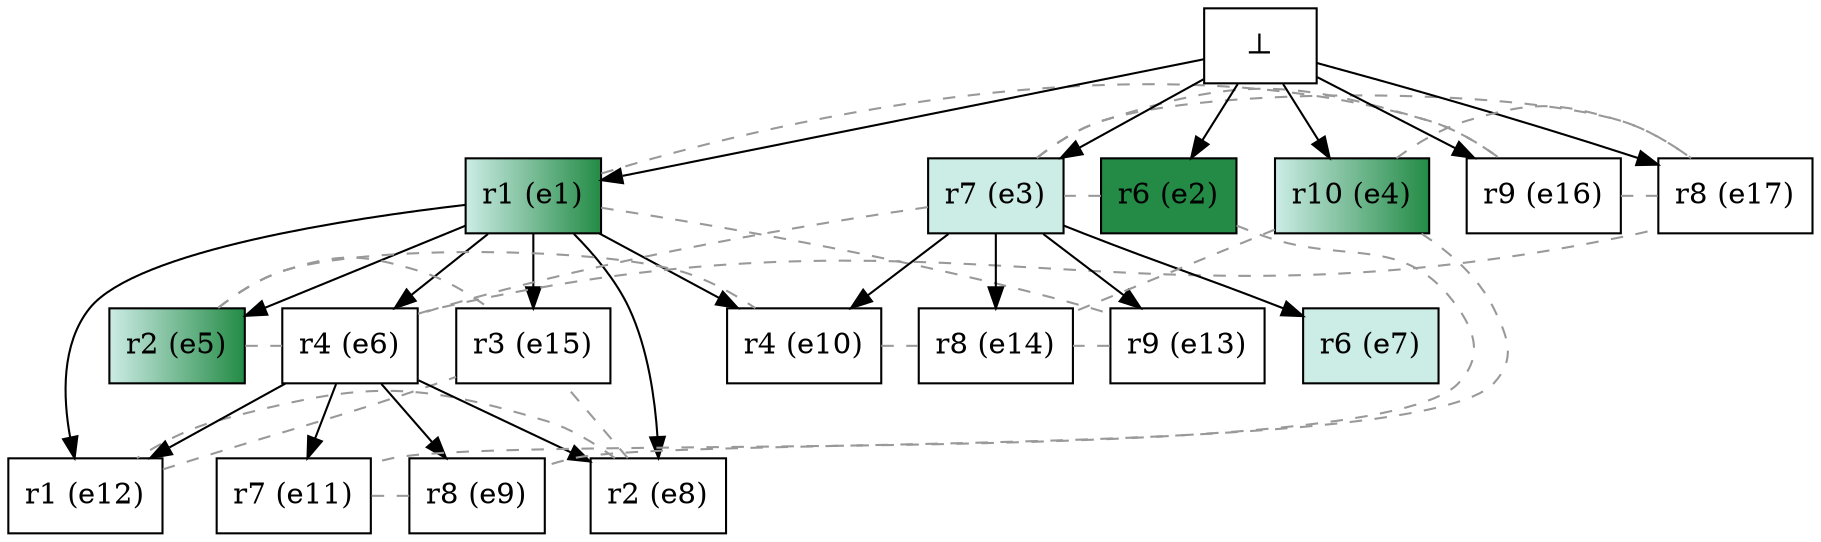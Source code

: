 digraph test {
  e1 -> e8;
  e1 -> e12;
  e1 -> e5;
  e1 -> e10;
  e1 -> e6;
  e1 -> e15;
  e3 -> e7;
  e3 -> e10;
  e3 -> e13;
  e3 -> e14;
  e6 -> e12;
  e6 -> e8;
  e6 -> e9;
  e6 -> e11;
  e0 -> e1;
  e0 -> e2;
  e0 -> e3;
  e0 -> e4;
  e0 -> e16;
  e0 -> e17;

//conflicts
  e1 -> e13 [arrowhead=none color=gray60 style=dashed constraint=false];
  e1 -> e16 [arrowhead=none color=gray60 style=dashed constraint=false];
  e2 -> e3 [arrowhead=none color=gray60 style=dashed constraint=false];
  e2 -> e11 [arrowhead=none color=gray60 style=dashed constraint=false];
  e3 -> e6 [arrowhead=none color=gray60 style=dashed constraint=false];
  e3 -> e16 [arrowhead=none color=gray60 style=dashed constraint=false];
  e3 -> e17 [arrowhead=none color=gray60 style=dashed constraint=false];
  e4 -> e9 [arrowhead=none color=gray60 style=dashed constraint=false];
  e4 -> e14 [arrowhead=none color=gray60 style=dashed constraint=false];
  e4 -> e17 [arrowhead=none color=gray60 style=dashed constraint=false];
  e5 -> e6 [arrowhead=none color=gray60 style=dashed constraint=false];
  e5 -> e10 [arrowhead=none color=gray60 style=dashed constraint=false];
  e5 -> e15 [arrowhead=none color=gray60 style=dashed constraint=false];
  e6 -> e17 [arrowhead=none color=gray60 style=dashed constraint=false];
  e8 -> e12 [arrowhead=none color=gray60 style=dashed constraint=false];
  e8 -> e15 [arrowhead=none color=gray60 style=dashed constraint=false];
  e9 -> e11 [arrowhead=none color=gray60 style=dashed constraint=false];
  e10 -> e14 [arrowhead=none color=gray60 style=dashed constraint=false];
  e12 -> e15 [arrowhead=none color=gray60 style=dashed constraint=false];
  e13 -> e14 [arrowhead=none color=gray60 style=dashed constraint=false];
  e16 -> e17 [arrowhead=none color=gray60 style=dashed constraint=false];

  e1 [color="black" fillcolor="#ccece6:#238b45" gradientangle = 0 label="r1 (e1)" shape=box style=filled];
  e2 [color="black" fillcolor="#238b45" label="r6 (e2)" shape=box style=filled];
  e3 [color="black" fillcolor="#ccece6" label="r7 (e3)" shape=box style=filled];
  e4 [color="black" fillcolor="#ccece6:#238b45" gradientangle = 0 label="r10 (e4)" shape=box style=filled];
  e5 [color="black" fillcolor="#ccece6:#238b45" gradientangle = 0 label="r2 (e5)" shape=box style=filled];
  e6 [color="black" fillcolor="white" label="r4 (e6)" shape=box style=filled];
  e7 [color="black" fillcolor="#ccece6" label="r6 (e7)" shape=box style=filled];
  e8 [color="black" fillcolor="white" label="r2 (e8)" shape=box style=filled];
  e9 [color=black fillcolor="white" label="r8 (e9)" shape=box style=filled];
  e10 [color=black fillcolor="white" label="r4 (e10)" shape=box style=filled];
  e11 [color=black fillcolor="white" label="r7 (e11)" shape=box style=filled];
  e12 [color=black fillcolor="white" label="r1 (e12)" shape=box style=filled];
  e13 [color=black fillcolor="white" label="r9 (e13)" shape=box style=filled];
  e14 [color=black fillcolor="white" label="r8 (e14)" shape=box style=filled];
  e15 [color=black fillcolor="white" label="r3 (e15)" shape=box style=filled];
  e16 [color=black fillcolor="white" label="r9 (e16)" shape=box style=filled];
  e17 [color=black fillcolor="white" label="r8 (e17)" shape=box style=filled];
  e0 [fillcolor=white label="⊥" shape=box style=filled];
}
